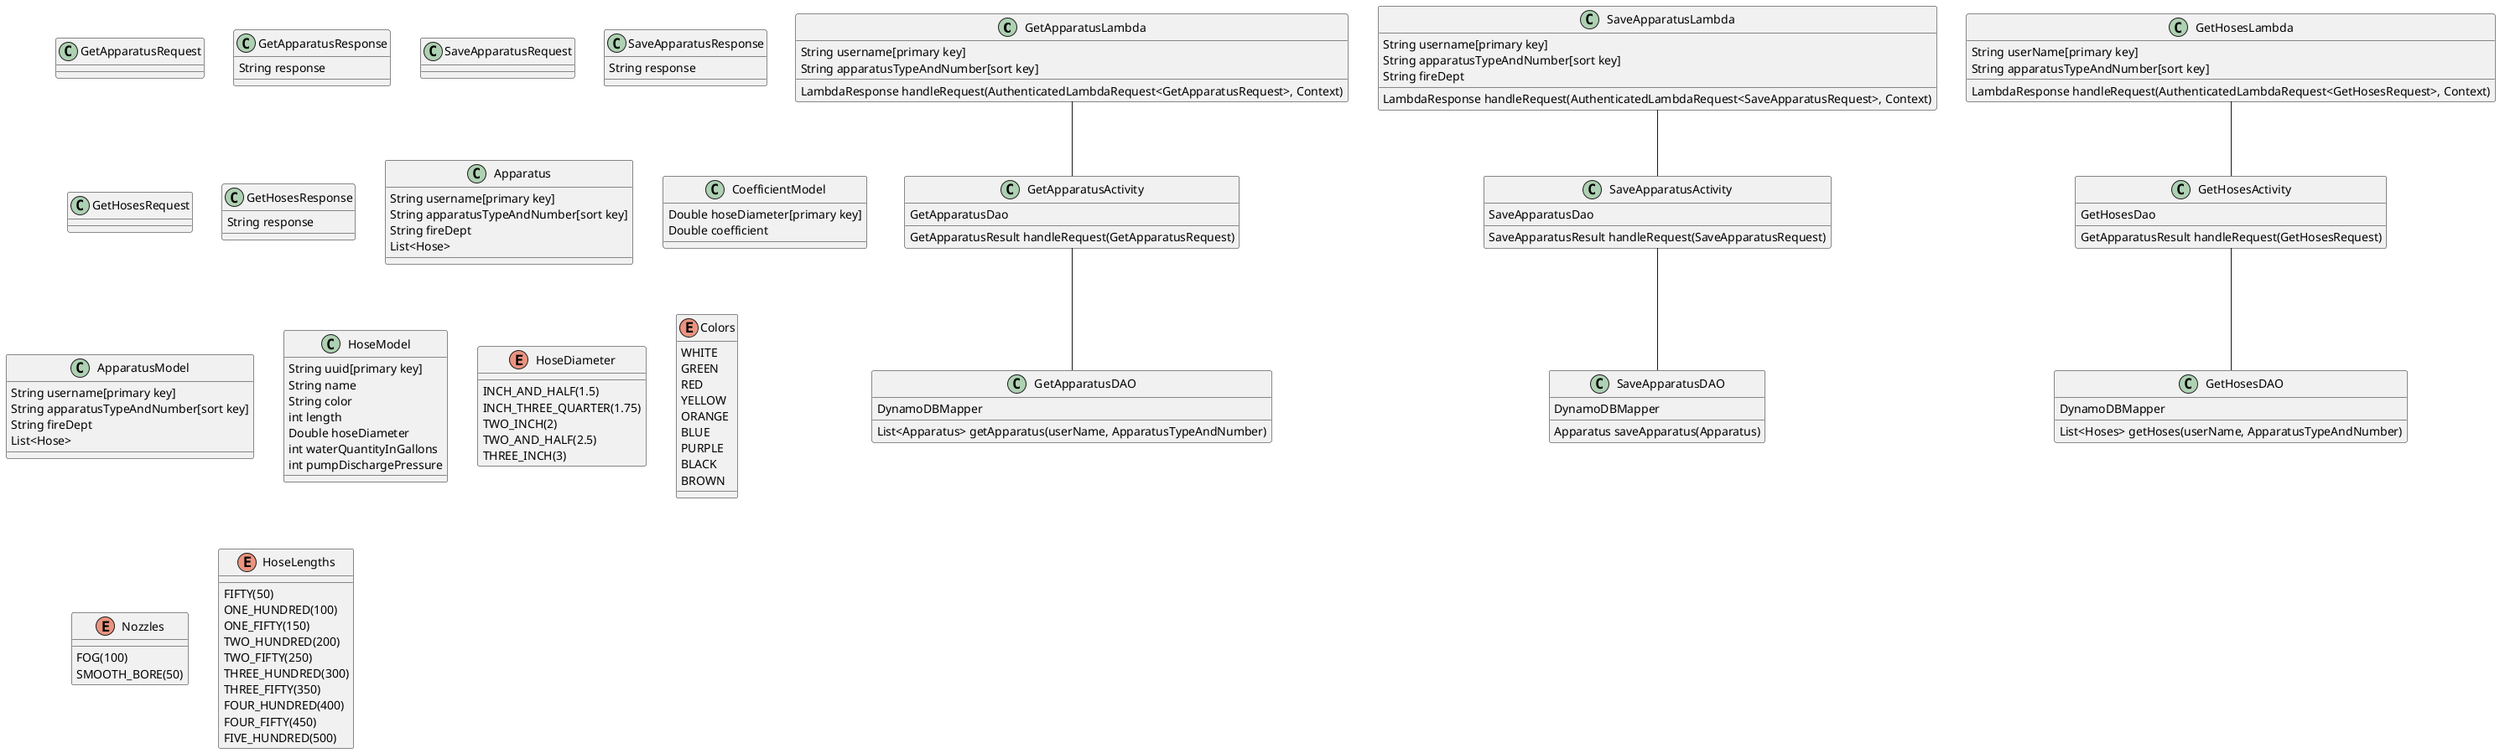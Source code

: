 @startuml
'https://plantuml.com/class-diagram

GetApparatusLambda -- GetApparatusActivity
GetApparatusActivity -- GetApparatusDAO

SaveApparatusLambda -- SaveApparatusActivity
SaveApparatusActivity -- SaveApparatusDAO

GetHosesLambda -- GetHosesActivity
GetHosesActivity -- GetHosesDAO



class GetApparatusLambda {
String username[primary key]
String apparatusTypeAndNumber[sort key]

LambdaResponse handleRequest(AuthenticatedLambdaRequest<GetApparatusRequest>, Context)
}

class GetApparatusRequest {}

class GetApparatusResponse {
String response
}

class GetApparatusActivity {
GetApparatusDao

GetApparatusResult handleRequest(GetApparatusRequest)
}

class GetApparatusDAO {
DynamoDBMapper

List<Apparatus> getApparatus(userName, ApparatusTypeAndNumber)
}




class SaveApparatusLambda {
String username[primary key]
String apparatusTypeAndNumber[sort key]
String fireDept

LambdaResponse handleRequest(AuthenticatedLambdaRequest<SaveApparatusRequest>, Context)
}

class SaveApparatusRequest {}

class SaveApparatusResponse {
String response
}

class SaveApparatusActivity {
SaveApparatusDao

SaveApparatusResult handleRequest(SaveApparatusRequest)
}

class SaveApparatusDAO {
DynamoDBMapper

Apparatus saveApparatus(Apparatus)
}




class GetHosesLambda {
String userName[primary key]
String apparatusTypeAndNumber[sort key]

LambdaResponse handleRequest(AuthenticatedLambdaRequest<GetHosesRequest>, Context)
}

class GetHosesRequest {}

class GetHosesResponse {
String response
}

class GetHosesActivity {
GetHosesDao

GetApparatusResult handleRequest(GetHosesRequest)
}

class GetHosesDAO {
DynamoDBMapper

List<Hoses> getHoses(userName, ApparatusTypeAndNumber)
}




class Apparatus {
String username[primary key]
String apparatusTypeAndNumber[sort key]
String fireDept
List<Hose>
}

class CoefficientModel {
Double hoseDiameter[primary key]
Double coefficient
}

class ApparatusModel {
String username[primary key]
String apparatusTypeAndNumber[sort key]
String fireDept
List<Hose>
}

class HoseModel {
String uuid[primary key]
String name
String color
int length
Double hoseDiameter
int waterQuantityInGallons
int pumpDischargePressure
}

enum HoseDiameter {
INCH_AND_HALF(1.5)
INCH_THREE_QUARTER(1.75)
TWO_INCH(2)
TWO_AND_HALF(2.5)
THREE_INCH(3)
}

enum Colors {
WHITE
GREEN
RED
YELLOW
ORANGE
BLUE
PURPLE
BLACK
BROWN
}

enum Nozzles {
FOG(100)
SMOOTH_BORE(50)
}

enum HoseLengths {
FIFTY(50)
ONE_HUNDRED(100)
ONE_FIFTY(150)
TWO_HUNDRED(200)
TWO_FIFTY(250)
THREE_HUNDRED(300)
THREE_FIFTY(350)
FOUR_HUNDRED(400)
FOUR_FIFTY(450)
FIVE_HUNDRED(500)
}

@enduml